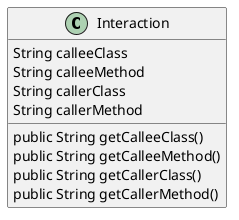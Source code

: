 @startuml
skinparam linetype Ortho
class Interaction {
    String calleeClass
    String calleeMethod
    String callerClass
    String callerMethod
    public String getCalleeClass()
    public String getCalleeMethod()
    public String getCallerClass()
    public String getCallerMethod()
}
@enduml
